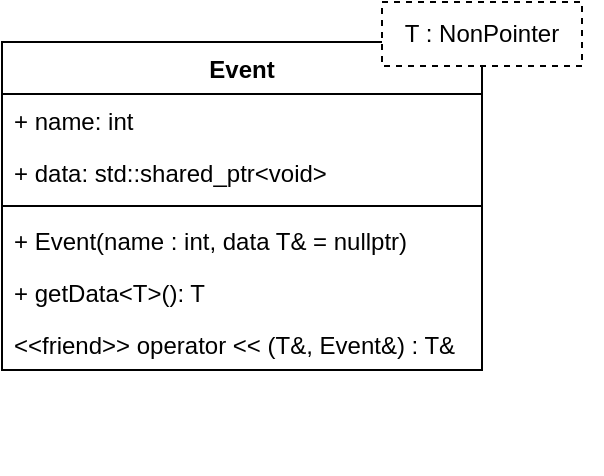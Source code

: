 <mxfile compressed="false" version="13.9.9" type="device">
  <diagram id="njPW_tboIVseyxhEBPLP" name="Page-1">
    <mxGraphModel dx="749" dy="556" grid="1" gridSize="10" guides="1" tooltips="1" connect="1" arrows="1" fold="1" page="1" pageScale="1" pageWidth="850" pageHeight="1100" math="0" shadow="0">
      <root>
        <mxCell id="0" />
        <mxCell id="1" parent="0" />
        <mxCell id="7mEc8ZcOD99qMGuMx6PS-13" value="" style="group;" parent="1" vertex="1" connectable="0">
          <mxGeometry x="80" y="60" width="300" height="236" as="geometry" />
        </mxCell>
        <mxCell id="7mEc8ZcOD99qMGuMx6PS-1" value="Event" style="swimlane;fontStyle=1;align=center;verticalAlign=top;childLayout=stackLayout;horizontal=1;startSize=26;horizontalStack=0;resizeParent=1;resizeParentMax=0;resizeLast=0;collapsible=1;marginBottom=0;" parent="7mEc8ZcOD99qMGuMx6PS-13" vertex="1">
          <mxGeometry y="20" width="240" height="164" as="geometry">
            <mxRectangle x="80" y="80" width="110" height="26" as="alternateBounds" />
          </mxGeometry>
        </mxCell>
        <mxCell id="7mEc8ZcOD99qMGuMx6PS-2" value="+ name: int" style="text;strokeColor=none;fillColor=none;align=left;verticalAlign=top;spacingLeft=4;spacingRight=4;overflow=hidden;rotatable=0;points=[[0,0.5],[1,0.5]];portConstraint=eastwest;" parent="7mEc8ZcOD99qMGuMx6PS-1" vertex="1">
          <mxGeometry y="26" width="240" height="26" as="geometry" />
        </mxCell>
        <mxCell id="7mEc8ZcOD99qMGuMx6PS-3" value="+ data: std::shared_ptr&lt;void&gt;" style="text;strokeColor=none;fillColor=none;align=left;verticalAlign=top;spacingLeft=4;spacingRight=4;overflow=hidden;rotatable=0;points=[[0,0.5],[1,0.5]];portConstraint=eastwest;" parent="7mEc8ZcOD99qMGuMx6PS-1" vertex="1">
          <mxGeometry y="52" width="240" height="26" as="geometry" />
        </mxCell>
        <mxCell id="7mEc8ZcOD99qMGuMx6PS-6" value="" style="line;strokeWidth=1;fillColor=none;align=left;verticalAlign=middle;spacingTop=-1;spacingLeft=3;spacingRight=3;rotatable=0;labelPosition=right;points=[];portConstraint=eastwest;" parent="7mEc8ZcOD99qMGuMx6PS-1" vertex="1">
          <mxGeometry y="78" width="240" height="8" as="geometry" />
        </mxCell>
        <mxCell id="7mEc8ZcOD99qMGuMx6PS-7" value="+ Event(name : int, data T&amp; = nullptr)" style="text;strokeColor=none;fillColor=none;align=left;verticalAlign=top;spacingLeft=4;spacingRight=4;overflow=hidden;rotatable=0;points=[[0,0.5],[1,0.5]];portConstraint=eastwest;" parent="7mEc8ZcOD99qMGuMx6PS-1" vertex="1">
          <mxGeometry y="86" width="240" height="26" as="geometry" />
        </mxCell>
        <mxCell id="GC2kbnthLc6bEYbgsvFx-1" value="+ getData&lt;T&gt;(): T" style="text;strokeColor=none;fillColor=none;align=left;verticalAlign=top;spacingLeft=4;spacingRight=4;overflow=hidden;rotatable=0;points=[[0,0.5],[1,0.5]];portConstraint=eastwest;" parent="7mEc8ZcOD99qMGuMx6PS-1" vertex="1">
          <mxGeometry y="112" width="240" height="26" as="geometry" />
        </mxCell>
        <mxCell id="7mEc8ZcOD99qMGuMx6PS-8" value="&lt;&lt;friend&gt;&gt; operator &lt;&lt; (T&amp;, Event&amp;) : T&amp;" style="text;strokeColor=none;fillColor=none;align=left;verticalAlign=top;spacingLeft=4;spacingRight=4;overflow=hidden;rotatable=0;points=[[0,0.5],[1,0.5]];portConstraint=eastwest;" parent="7mEc8ZcOD99qMGuMx6PS-1" vertex="1">
          <mxGeometry y="138" width="240" height="26" as="geometry" />
        </mxCell>
        <mxCell id="7mEc8ZcOD99qMGuMx6PS-12" value="T : NonPointer" style="rounded=0;whiteSpace=wrap;html=1;dashed=1;" parent="7mEc8ZcOD99qMGuMx6PS-13" vertex="1">
          <mxGeometry x="190" width="100" height="32" as="geometry" />
        </mxCell>
      </root>
    </mxGraphModel>
  </diagram>
</mxfile>

